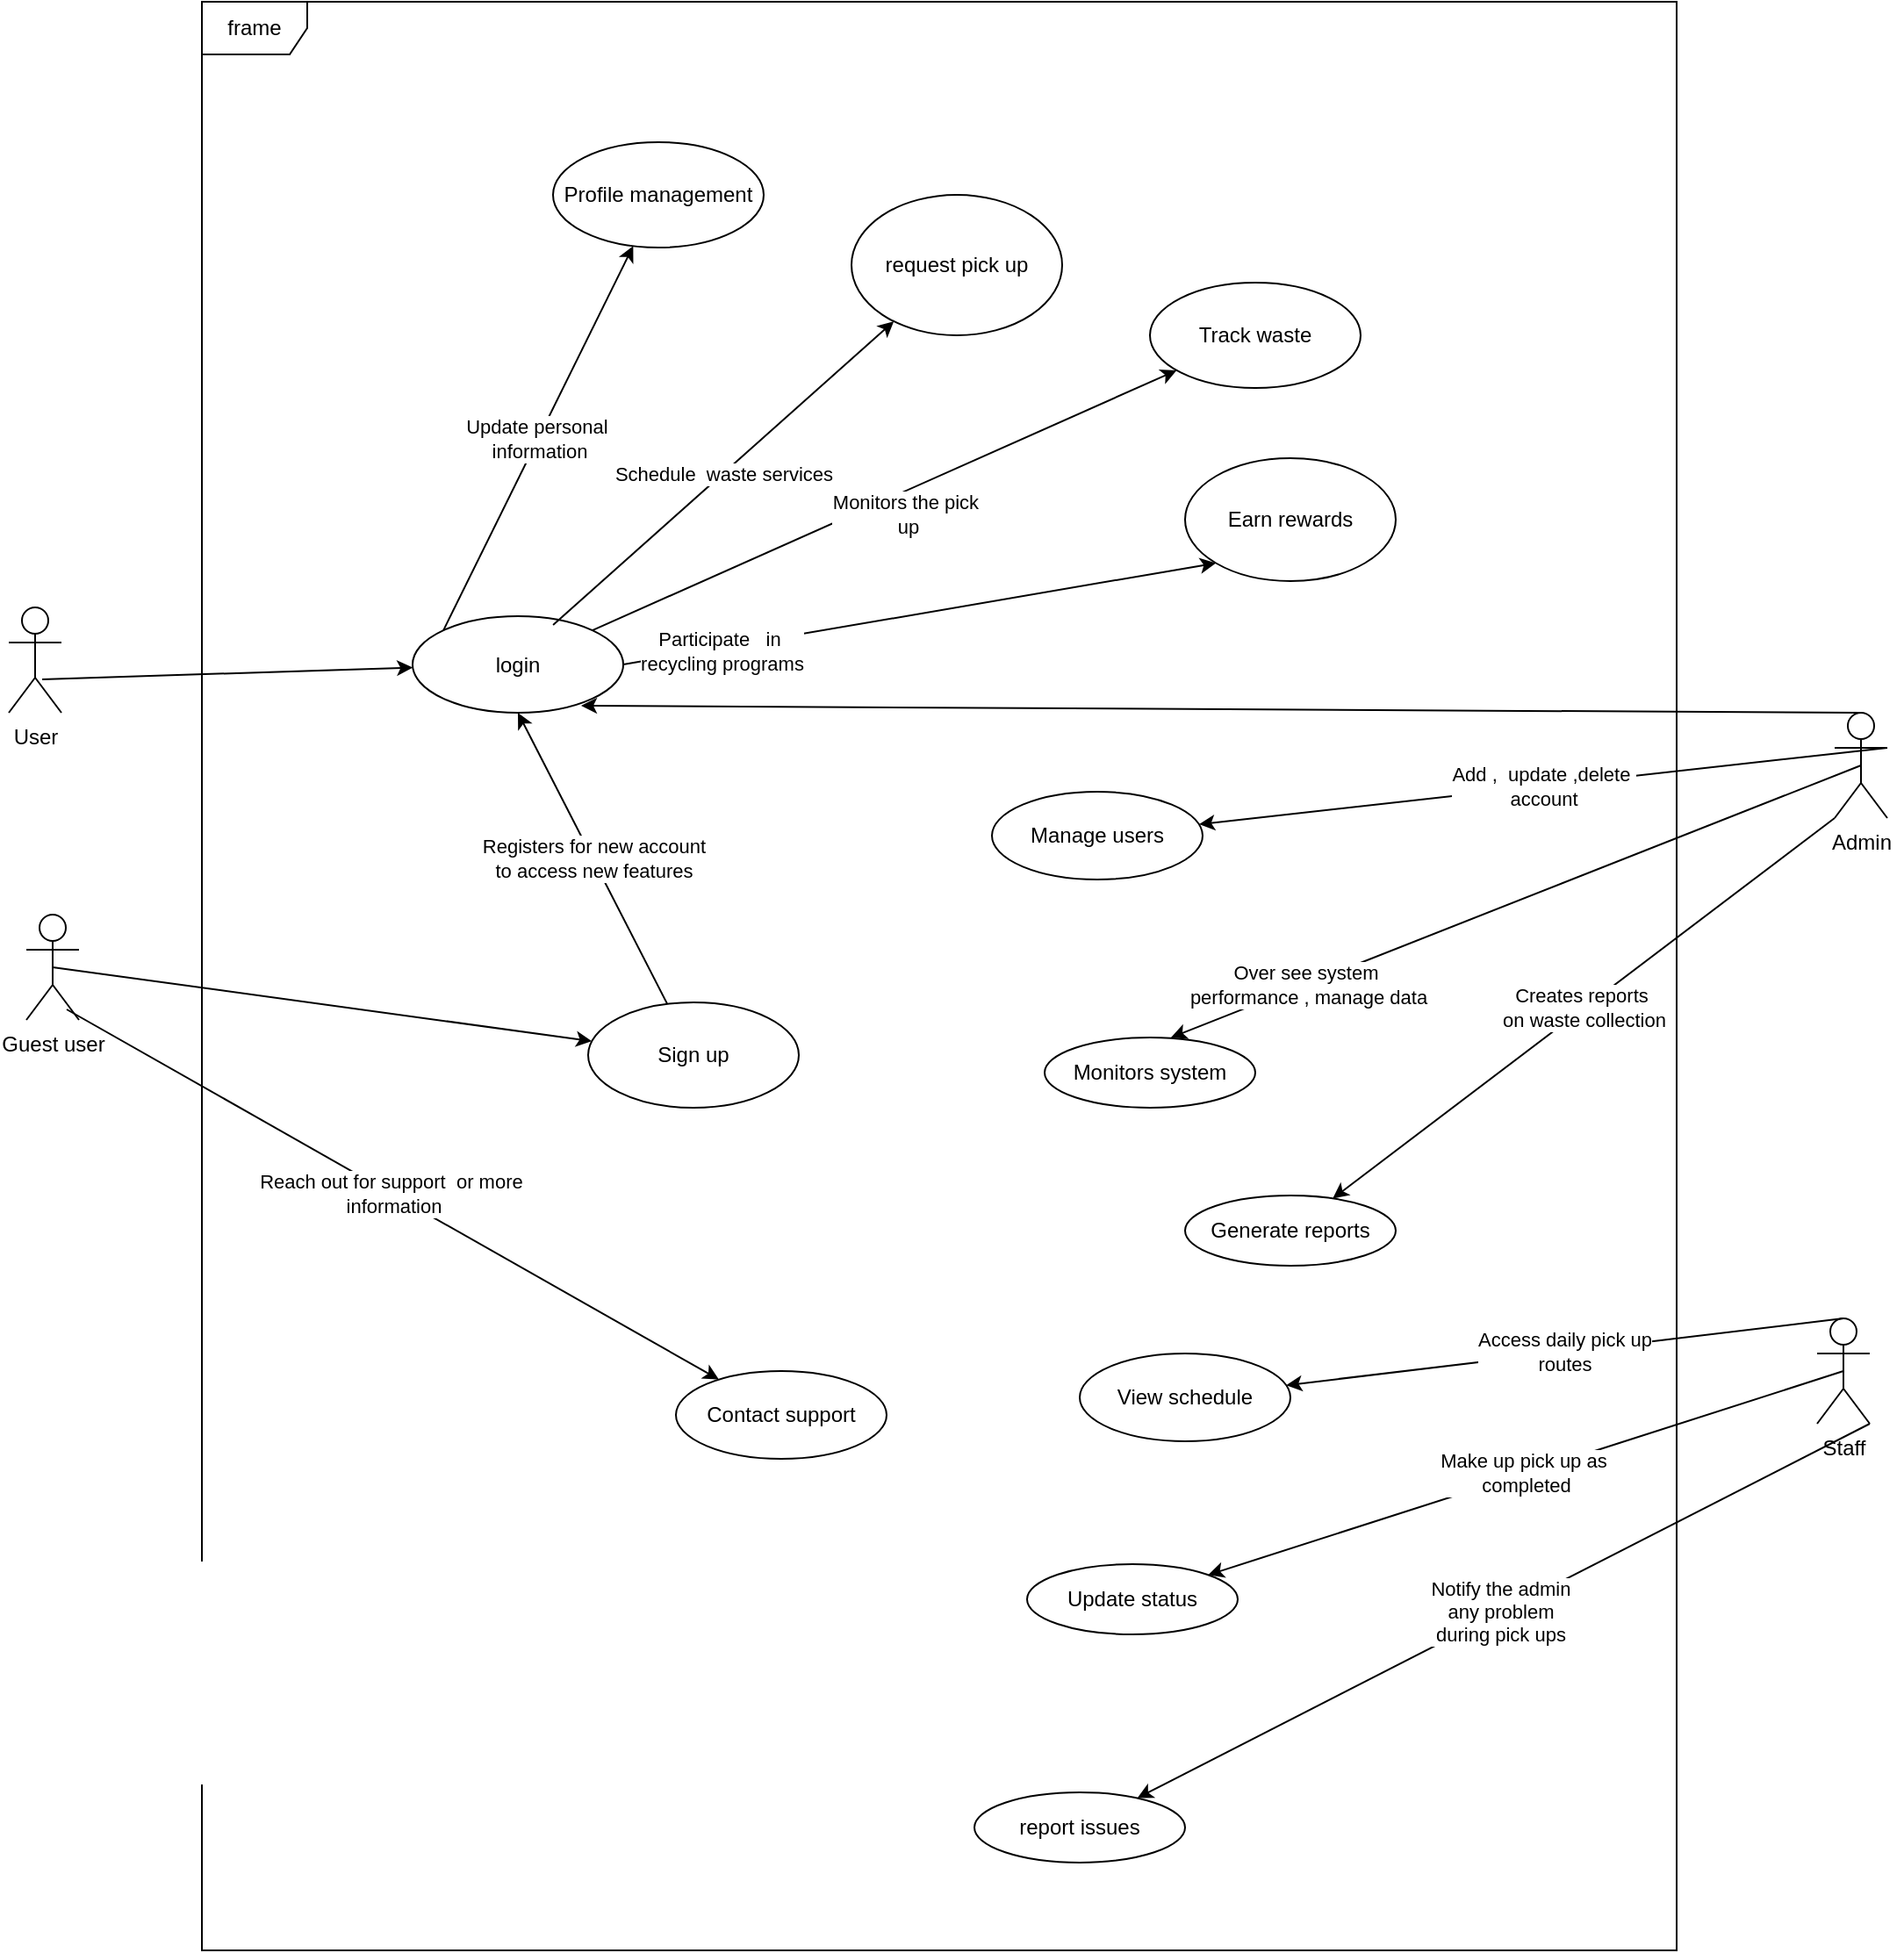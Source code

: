 <mxfile version="24.7.17" pages="2">
  <diagram name="Page-1" id="yqgxu_pVUWFc1bea6Q-u">
    <mxGraphModel grid="1" page="1" gridSize="10" guides="1" tooltips="1" connect="1" arrows="1" fold="1" pageScale="1" pageWidth="850" pageHeight="1100" math="0" shadow="0">
      <root>
        <mxCell id="0" />
        <mxCell id="1" parent="0" />
        <mxCell id="HeXZMOH1nJ_mKQGjhHPu-1" value="User" style="shape=umlActor;verticalLabelPosition=bottom;verticalAlign=top;html=1;outlineConnect=0;" vertex="1" parent="1">
          <mxGeometry x="160" y="285" width="30" height="60" as="geometry" />
        </mxCell>
        <mxCell id="HeXZMOH1nJ_mKQGjhHPu-2" value="login" style="ellipse;whiteSpace=wrap;html=1;" vertex="1" parent="1">
          <mxGeometry x="390" y="290" width="120" height="55" as="geometry" />
        </mxCell>
        <mxCell id="HeXZMOH1nJ_mKQGjhHPu-4" value="Profile management" style="ellipse;whiteSpace=wrap;html=1;" vertex="1" parent="1">
          <mxGeometry x="470" y="20" width="120" height="60" as="geometry" />
        </mxCell>
        <mxCell id="yDzCjR1i0tV_XkuV45wN-2" value="Guest user" style="shape=umlActor;verticalLabelPosition=bottom;verticalAlign=top;html=1;outlineConnect=0;" vertex="1" parent="1">
          <mxGeometry x="170" y="460" width="30" height="60" as="geometry" />
        </mxCell>
        <mxCell id="yDzCjR1i0tV_XkuV45wN-3" value="Admin" style="shape=umlActor;verticalLabelPosition=bottom;verticalAlign=top;html=1;outlineConnect=0;" vertex="1" parent="1">
          <mxGeometry x="1200" y="345" width="30" height="60" as="geometry" />
        </mxCell>
        <mxCell id="yDzCjR1i0tV_XkuV45wN-4" value="Sign up" style="ellipse;whiteSpace=wrap;html=1;" vertex="1" parent="1">
          <mxGeometry x="490" y="510" width="120" height="60" as="geometry" />
        </mxCell>
        <mxCell id="yDzCjR1i0tV_XkuV45wN-5" value="Contact support" style="ellipse;whiteSpace=wrap;html=1;" vertex="1" parent="1">
          <mxGeometry x="540" y="720" width="120" height="50" as="geometry" />
        </mxCell>
        <mxCell id="yDzCjR1i0tV_XkuV45wN-6" value="request pick up" style="ellipse;whiteSpace=wrap;html=1;" vertex="1" parent="1">
          <mxGeometry x="640" y="50" width="120" height="80" as="geometry" />
        </mxCell>
        <mxCell id="yDzCjR1i0tV_XkuV45wN-8" value="Track waste" style="ellipse;whiteSpace=wrap;html=1;" vertex="1" parent="1">
          <mxGeometry x="810" y="100" width="120" height="60" as="geometry" />
        </mxCell>
        <mxCell id="yDzCjR1i0tV_XkuV45wN-9" value="Earn rewards" style="ellipse;whiteSpace=wrap;html=1;" vertex="1" parent="1">
          <mxGeometry x="830" y="200" width="120" height="70" as="geometry" />
        </mxCell>
        <mxCell id="yDzCjR1i0tV_XkuV45wN-10" value="Manage users" style="ellipse;whiteSpace=wrap;html=1;" vertex="1" parent="1">
          <mxGeometry x="720" y="390" width="120" height="50" as="geometry" />
        </mxCell>
        <mxCell id="yDzCjR1i0tV_XkuV45wN-11" value="Monitors system" style="ellipse;whiteSpace=wrap;html=1;" vertex="1" parent="1">
          <mxGeometry x="750" y="530" width="120" height="40" as="geometry" />
        </mxCell>
        <mxCell id="yDzCjR1i0tV_XkuV45wN-12" value="Generate reports" style="ellipse;whiteSpace=wrap;html=1;" vertex="1" parent="1">
          <mxGeometry x="830" y="620" width="120" height="40" as="geometry" />
        </mxCell>
        <mxCell id="yDzCjR1i0tV_XkuV45wN-16" value="Staff" style="shape=umlActor;verticalLabelPosition=bottom;verticalAlign=top;html=1;outlineConnect=0;" vertex="1" parent="1">
          <mxGeometry x="1190" y="690" width="30" height="60" as="geometry" />
        </mxCell>
        <mxCell id="yDzCjR1i0tV_XkuV45wN-21" value="View schedule" style="ellipse;whiteSpace=wrap;html=1;" vertex="1" parent="1">
          <mxGeometry x="770" y="710" width="120" height="50" as="geometry" />
        </mxCell>
        <mxCell id="yDzCjR1i0tV_XkuV45wN-22" value="Update status" style="ellipse;whiteSpace=wrap;html=1;" vertex="1" parent="1">
          <mxGeometry x="740" y="830" width="120" height="40" as="geometry" />
        </mxCell>
        <mxCell id="yDzCjR1i0tV_XkuV45wN-23" value="report issues" style="ellipse;whiteSpace=wrap;html=1;" vertex="1" parent="1">
          <mxGeometry x="710" y="960" width="120" height="40" as="geometry" />
        </mxCell>
        <mxCell id="yDzCjR1i0tV_XkuV45wN-25" style="edgeStyle=orthogonalEdgeStyle;rounded=0;orthogonalLoop=1;jettySize=auto;html=1;exitX=0.5;exitY=1;exitDx=0;exitDy=0;" edge="1" parent="1" source="yDzCjR1i0tV_XkuV45wN-11" target="yDzCjR1i0tV_XkuV45wN-11">
          <mxGeometry relative="1" as="geometry" />
        </mxCell>
        <mxCell id="yDzCjR1i0tV_XkuV45wN-30" value="" style="endArrow=classic;html=1;rounded=0;exitX=0.5;exitY=0.5;exitDx=0;exitDy=0;exitPerimeter=0;" edge="1" parent="1" source="yDzCjR1i0tV_XkuV45wN-2" target="yDzCjR1i0tV_XkuV45wN-4">
          <mxGeometry width="50" height="50" relative="1" as="geometry">
            <mxPoint x="220" y="500" as="sourcePoint" />
            <mxPoint x="750" y="540" as="targetPoint" />
          </mxGeometry>
        </mxCell>
        <mxCell id="yDzCjR1i0tV_XkuV45wN-32" value="Reach out for support&amp;nbsp; or more&amp;nbsp;&lt;div&gt;information&lt;/div&gt;" style="endArrow=classic;html=1;rounded=0;exitX=0.767;exitY=0.9;exitDx=0;exitDy=0;exitPerimeter=0;" edge="1" parent="1" source="yDzCjR1i0tV_XkuV45wN-2" target="yDzCjR1i0tV_XkuV45wN-5">
          <mxGeometry width="50" height="50" relative="1" as="geometry">
            <mxPoint x="270" y="480" as="sourcePoint" />
            <mxPoint x="750" y="240" as="targetPoint" />
          </mxGeometry>
        </mxCell>
        <mxCell id="yDzCjR1i0tV_XkuV45wN-33" value="Update personal&amp;nbsp;&lt;div&gt;information&lt;/div&gt;" style="endArrow=classic;html=1;rounded=0;exitX=0;exitY=0;exitDx=0;exitDy=0;" edge="1" parent="1" source="HeXZMOH1nJ_mKQGjhHPu-2" target="HeXZMOH1nJ_mKQGjhHPu-4">
          <mxGeometry width="50" height="50" relative="1" as="geometry">
            <mxPoint x="700" y="290" as="sourcePoint" />
            <mxPoint x="750" y="240" as="targetPoint" />
          </mxGeometry>
        </mxCell>
        <mxCell id="yDzCjR1i0tV_XkuV45wN-34" value="Schedule&amp;nbsp; waste services" style="endArrow=classic;html=1;rounded=0;exitX=0.667;exitY=0.091;exitDx=0;exitDy=0;exitPerimeter=0;" edge="1" parent="1" source="HeXZMOH1nJ_mKQGjhHPu-2" target="yDzCjR1i0tV_XkuV45wN-6">
          <mxGeometry width="50" height="50" relative="1" as="geometry">
            <mxPoint x="700" y="290" as="sourcePoint" />
            <mxPoint x="750" y="240" as="targetPoint" />
          </mxGeometry>
        </mxCell>
        <mxCell id="yDzCjR1i0tV_XkuV45wN-35" value="" style="endArrow=classic;html=1;rounded=0;exitX=0.633;exitY=0.683;exitDx=0;exitDy=0;exitPerimeter=0;" edge="1" parent="1" source="HeXZMOH1nJ_mKQGjhHPu-1" target="HeXZMOH1nJ_mKQGjhHPu-2">
          <mxGeometry width="50" height="50" relative="1" as="geometry">
            <mxPoint x="700" y="290" as="sourcePoint" />
            <mxPoint x="750" y="240" as="targetPoint" />
          </mxGeometry>
        </mxCell>
        <mxCell id="yDzCjR1i0tV_XkuV45wN-36" value="Monitors the pick&amp;nbsp;&lt;div&gt;up&lt;/div&gt;" style="endArrow=classic;html=1;rounded=0;exitX=1;exitY=0;exitDx=0;exitDy=0;" edge="1" parent="1" source="HeXZMOH1nJ_mKQGjhHPu-2" target="yDzCjR1i0tV_XkuV45wN-8">
          <mxGeometry x="0.045" y="-12" width="50" height="50" relative="1" as="geometry">
            <mxPoint x="410" y="310" as="sourcePoint" />
            <mxPoint x="460" y="260" as="targetPoint" />
            <mxPoint x="1" as="offset" />
          </mxGeometry>
        </mxCell>
        <mxCell id="yDzCjR1i0tV_XkuV45wN-39" value="Registers for new account&lt;div&gt;to access new features&lt;/div&gt;" style="endArrow=classic;html=1;rounded=0;entryX=0.5;entryY=1;entryDx=0;entryDy=0;" edge="1" parent="1" source="yDzCjR1i0tV_XkuV45wN-4" target="HeXZMOH1nJ_mKQGjhHPu-2">
          <mxGeometry width="50" height="50" relative="1" as="geometry">
            <mxPoint x="700" y="290" as="sourcePoint" />
            <mxPoint x="350" y="350" as="targetPoint" />
          </mxGeometry>
        </mxCell>
        <mxCell id="yDzCjR1i0tV_XkuV45wN-40" value="" style="endArrow=classic;html=1;rounded=0;exitX=1;exitY=0.5;exitDx=0;exitDy=0;entryX=0;entryY=1;entryDx=0;entryDy=0;" edge="1" parent="1" source="HeXZMOH1nJ_mKQGjhHPu-2" target="yDzCjR1i0tV_XkuV45wN-9">
          <mxGeometry width="50" height="50" relative="1" as="geometry">
            <mxPoint x="700" y="490" as="sourcePoint" />
            <mxPoint x="780" y="200" as="targetPoint" />
          </mxGeometry>
        </mxCell>
        <mxCell id="yDzCjR1i0tV_XkuV45wN-53" value="Participate&amp;nbsp; &amp;nbsp;in&amp;nbsp;&lt;div&gt;recycling programs&lt;/div&gt;" style="edgeLabel;html=1;align=center;verticalAlign=middle;resizable=0;points=[];" connectable="0" vertex="1" parent="yDzCjR1i0tV_XkuV45wN-40">
          <mxGeometry x="-0.67" y="-2" relative="1" as="geometry">
            <mxPoint as="offset" />
          </mxGeometry>
        </mxCell>
        <mxCell id="yDzCjR1i0tV_XkuV45wN-42" value="" style="endArrow=classic;html=1;rounded=0;exitX=0.5;exitY=0;exitDx=0;exitDy=0;exitPerimeter=0;entryX=0.8;entryY=0.927;entryDx=0;entryDy=0;entryPerimeter=0;" edge="1" parent="1" source="yDzCjR1i0tV_XkuV45wN-3" target="HeXZMOH1nJ_mKQGjhHPu-2">
          <mxGeometry width="50" height="50" relative="1" as="geometry">
            <mxPoint x="700" y="490" as="sourcePoint" />
            <mxPoint x="750" y="440" as="targetPoint" />
          </mxGeometry>
        </mxCell>
        <mxCell id="yDzCjR1i0tV_XkuV45wN-43" value="Add ,&amp;nbsp; update ,delete&amp;nbsp;&lt;div&gt;account&lt;/div&gt;" style="endArrow=classic;html=1;rounded=0;exitX=1;exitY=0.333;exitDx=0;exitDy=0;exitPerimeter=0;" edge="1" parent="1" source="yDzCjR1i0tV_XkuV45wN-3" target="yDzCjR1i0tV_XkuV45wN-10">
          <mxGeometry width="50" height="50" relative="1" as="geometry">
            <mxPoint x="700" y="490" as="sourcePoint" />
            <mxPoint x="750" y="440" as="targetPoint" />
          </mxGeometry>
        </mxCell>
        <mxCell id="yDzCjR1i0tV_XkuV45wN-44" value="" style="endArrow=classic;html=1;rounded=0;entryX=0.6;entryY=0;entryDx=0;entryDy=0;entryPerimeter=0;exitX=0.5;exitY=0.5;exitDx=0;exitDy=0;exitPerimeter=0;" edge="1" parent="1" source="yDzCjR1i0tV_XkuV45wN-3" target="yDzCjR1i0tV_XkuV45wN-11">
          <mxGeometry width="50" height="50" relative="1" as="geometry">
            <mxPoint x="700" y="490" as="sourcePoint" />
            <mxPoint x="750" y="440" as="targetPoint" />
          </mxGeometry>
        </mxCell>
        <mxCell id="yDzCjR1i0tV_XkuV45wN-54" value="Over see system&amp;nbsp;&lt;div&gt;performance , manage data&lt;/div&gt;" style="edgeLabel;html=1;align=center;verticalAlign=middle;resizable=0;points=[];" connectable="0" vertex="1" parent="yDzCjR1i0tV_XkuV45wN-44">
          <mxGeometry x="0.604" relative="1" as="geometry">
            <mxPoint as="offset" />
          </mxGeometry>
        </mxCell>
        <mxCell id="yDzCjR1i0tV_XkuV45wN-45" value="Creates reports&amp;nbsp;&lt;div&gt;on waste collection&lt;/div&gt;" style="endArrow=classic;html=1;rounded=0;exitX=0;exitY=1;exitDx=0;exitDy=0;exitPerimeter=0;" edge="1" parent="1" source="yDzCjR1i0tV_XkuV45wN-3" target="yDzCjR1i0tV_XkuV45wN-12">
          <mxGeometry width="50" height="50" relative="1" as="geometry">
            <mxPoint x="700" y="490" as="sourcePoint" />
            <mxPoint x="750" y="440" as="targetPoint" />
          </mxGeometry>
        </mxCell>
        <mxCell id="yDzCjR1i0tV_XkuV45wN-46" value="Access daily pick up&lt;div&gt;routes&lt;/div&gt;" style="endArrow=classic;html=1;rounded=0;exitX=0.5;exitY=0;exitDx=0;exitDy=0;exitPerimeter=0;" edge="1" parent="1" source="yDzCjR1i0tV_XkuV45wN-16" target="yDzCjR1i0tV_XkuV45wN-21">
          <mxGeometry width="50" height="50" relative="1" as="geometry">
            <mxPoint x="1290" y="460" as="sourcePoint" />
            <mxPoint x="1100" y="630" as="targetPoint" />
          </mxGeometry>
        </mxCell>
        <mxCell id="yDzCjR1i0tV_XkuV45wN-47" value="Make up pick up as&amp;nbsp;&lt;div&gt;completed&lt;/div&gt;" style="endArrow=classic;html=1;rounded=0;exitX=0.5;exitY=0.5;exitDx=0;exitDy=0;exitPerimeter=0;" edge="1" parent="1" source="yDzCjR1i0tV_XkuV45wN-16" target="yDzCjR1i0tV_XkuV45wN-22">
          <mxGeometry width="50" height="50" relative="1" as="geometry">
            <mxPoint x="700" y="690" as="sourcePoint" />
            <mxPoint x="750" y="640" as="targetPoint" />
          </mxGeometry>
        </mxCell>
        <mxCell id="yDzCjR1i0tV_XkuV45wN-48" value="Notify the admin&amp;nbsp;&lt;div&gt;any problem&amp;nbsp;&lt;/div&gt;&lt;div&gt;during pick ups&amp;nbsp;&lt;/div&gt;" style="endArrow=classic;html=1;rounded=0;exitX=1;exitY=1;exitDx=0;exitDy=0;exitPerimeter=0;" edge="1" parent="1" source="yDzCjR1i0tV_XkuV45wN-16" target="yDzCjR1i0tV_XkuV45wN-23">
          <mxGeometry width="50" height="50" relative="1" as="geometry">
            <mxPoint x="700" y="690" as="sourcePoint" />
            <mxPoint x="750" y="640" as="targetPoint" />
          </mxGeometry>
        </mxCell>
        <mxCell id="yDzCjR1i0tV_XkuV45wN-60" value="frame" style="shape=umlFrame;whiteSpace=wrap;html=1;pointerEvents=0;" vertex="1" parent="1">
          <mxGeometry x="270" y="-60" width="840" height="1110" as="geometry" />
        </mxCell>
      </root>
    </mxGraphModel>
  </diagram>
  <diagram id="PWtjcU2erARN--JnFSJG" name="Page-2">
    <mxGraphModel grid="1" page="1" gridSize="10" guides="1" tooltips="1" connect="1" arrows="1" fold="1" pageScale="1" pageWidth="850" pageHeight="1100" math="0" shadow="0">
      <root>
        <mxCell id="0" />
        <mxCell id="1" parent="0" />
        <mxCell id="7_nCHV_kM9gVqLO-VquO-1" value="sequence diagram" style="shape=note;whiteSpace=wrap;html=1;backgroundOutline=1;fontColor=#000000;darkOpacity=0.05;fillColor=#FFF9B2;strokeColor=none;fillStyle=solid;direction=west;gradientDirection=north;gradientColor=#FFF2A1;shadow=1;size=20;pointerEvents=1;" vertex="1" parent="1">
          <mxGeometry x="90" y="20" width="140" height="160" as="geometry" />
        </mxCell>
        <mxCell id="7_nCHV_kM9gVqLO-VquO-2" style="edgeStyle=orthogonalEdgeStyle;rounded=0;orthogonalLoop=1;jettySize=auto;html=1;exitX=0.5;exitY=0;exitDx=0;exitDy=0;exitPerimeter=0;" edge="1" parent="1" source="7_nCHV_kM9gVqLO-VquO-1" target="7_nCHV_kM9gVqLO-VquO-1">
          <mxGeometry relative="1" as="geometry" />
        </mxCell>
        <mxCell id="PKiieN1I35BF59sLnJzJ-1" value="User" style="rounded=0;whiteSpace=wrap;html=1;" vertex="1" parent="1">
          <mxGeometry x="50" y="370" width="120" height="50" as="geometry" />
        </mxCell>
        <mxCell id="PKiieN1I35BF59sLnJzJ-2" value="System" style="rounded=0;whiteSpace=wrap;html=1;" vertex="1" parent="1">
          <mxGeometry x="260" y="370" width="120" height="50" as="geometry" />
        </mxCell>
        <mxCell id="PKiieN1I35BF59sLnJzJ-5" style="edgeStyle=orthogonalEdgeStyle;rounded=0;orthogonalLoop=1;jettySize=auto;html=1;exitX=0.5;exitY=1;exitDx=0;exitDy=0;" edge="1" parent="1" source="PKiieN1I35BF59sLnJzJ-3">
          <mxGeometry relative="1" as="geometry">
            <mxPoint x="560" y="430" as="targetPoint" />
            <Array as="points">
              <mxPoint x="560" y="425" />
            </Array>
          </mxGeometry>
        </mxCell>
        <mxCell id="PKiieN1I35BF59sLnJzJ-3" value="Database" style="rounded=0;whiteSpace=wrap;html=1;" vertex="1" parent="1">
          <mxGeometry x="490" y="365" width="120" height="60" as="geometry" />
        </mxCell>
        <mxCell id="PKiieN1I35BF59sLnJzJ-4" value="Waste service" style="rounded=0;whiteSpace=wrap;html=1;" vertex="1" parent="1">
          <mxGeometry x="690" y="370" width="120" height="55" as="geometry" />
        </mxCell>
        <mxCell id="PKiieN1I35BF59sLnJzJ-6" value="" style="html=1;points=[[0,0,0,0,5],[0,1,0,0,-5],[1,0,0,0,5],[1,1,0,0,-5]];perimeter=orthogonalPerimeter;outlineConnect=0;targetShapes=umlLifeline;portConstraint=eastwest;newEdgeStyle={&quot;curved&quot;:0,&quot;rounded&quot;:0};" vertex="1" parent="1">
          <mxGeometry x="105" y="510" width="10" height="540" as="geometry" />
        </mxCell>
        <mxCell id="PKiieN1I35BF59sLnJzJ-7" value="" style="endArrow=none;html=1;rounded=0;" edge="1" parent="1" source="PKiieN1I35BF59sLnJzJ-6" target="PKiieN1I35BF59sLnJzJ-1">
          <mxGeometry width="50" height="50" relative="1" as="geometry">
            <mxPoint x="210" y="630" as="sourcePoint" />
            <mxPoint x="220" y="500" as="targetPoint" />
          </mxGeometry>
        </mxCell>
        <mxCell id="PKiieN1I35BF59sLnJzJ-10" value="Login" style="endArrow=classic;html=1;rounded=0;" edge="1" parent="1">
          <mxGeometry width="50" height="50" relative="1" as="geometry">
            <mxPoint x="110" y="460" as="sourcePoint" />
            <mxPoint x="300" y="460" as="targetPoint" />
          </mxGeometry>
        </mxCell>
        <mxCell id="PKiieN1I35BF59sLnJzJ-16" value="" style="endArrow=none;html=1;rounded=0;" edge="1" parent="1">
          <mxGeometry width="50" height="50" relative="1" as="geometry">
            <mxPoint x="290" y="500" as="sourcePoint" />
            <mxPoint x="290" y="420" as="targetPoint" />
          </mxGeometry>
        </mxCell>
        <mxCell id="fwD1P0dQXngH8_zoePjx-1" value="Verify credentials" style="endArrow=classic;html=1;rounded=0;" edge="1" parent="1">
          <mxGeometry width="50" height="50" relative="1" as="geometry">
            <mxPoint x="310" y="480" as="sourcePoint" />
            <mxPoint x="540" y="480" as="targetPoint" />
          </mxGeometry>
        </mxCell>
        <mxCell id="fwD1P0dQXngH8_zoePjx-2" value="" style="endArrow=none;html=1;rounded=0;entryX=0.425;entryY=0.967;entryDx=0;entryDy=0;entryPerimeter=0;" edge="1" parent="1" target="PKiieN1I35BF59sLnJzJ-3">
          <mxGeometry width="50" height="50" relative="1" as="geometry">
            <mxPoint x="540" y="499" as="sourcePoint" />
            <mxPoint x="450" y="400" as="targetPoint" />
          </mxGeometry>
        </mxCell>
        <mxCell id="sHzzX4Ur3Gv-GkxNIC-D-14" value="" style="endArrow=none;dashed=1;html=1;rounded=0;" edge="1" parent="1">
          <mxGeometry width="50" height="50" relative="1" as="geometry">
            <mxPoint y="1000" as="sourcePoint" />
            <mxPoint x="850" y="1000" as="targetPoint" />
          </mxGeometry>
        </mxCell>
        <mxCell id="sHzzX4Ur3Gv-GkxNIC-D-16" value="Access denied" style="html=1;labelBackgroundColor=#ffffff;startArrow=none;startFill=0;startSize=6;endArrow=classic;endFill=1;endSize=6;jettySize=auto;orthogonalLoop=1;strokeWidth=1;dashed=1;fontSize=14;rounded=0;" edge="1" parent="1">
          <mxGeometry width="60" height="60" relative="1" as="geometry">
            <mxPoint x="260" y="1060" as="sourcePoint" />
            <mxPoint x="40" y="1060" as="targetPoint" />
          </mxGeometry>
        </mxCell>
        <mxCell id="sHzzX4Ur3Gv-GkxNIC-D-17" value="Invalid credentials" style="html=1;labelBackgroundColor=#ffffff;startArrow=none;startFill=0;startSize=6;endArrow=classic;endFill=1;endSize=6;jettySize=auto;orthogonalLoop=1;strokeWidth=1;dashed=1;fontSize=14;rounded=0;" edge="1" parent="1">
          <mxGeometry width="60" height="60" relative="1" as="geometry">
            <mxPoint x="500" y="1030" as="sourcePoint" />
            <mxPoint x="320" y="1030" as="targetPoint" />
          </mxGeometry>
        </mxCell>
        <mxCell id="sHzzX4Ur3Gv-GkxNIC-D-18" value="" style="swimlane;horizontal=0;whiteSpace=wrap;html=1;" vertex="1" parent="1">
          <mxGeometry x="20" y="850" width="320" height="130" as="geometry" />
        </mxCell>
        <mxCell id="sHzzX4Ur3Gv-GkxNIC-D-20" value="" style="html=1;points=[[0,0,0,0,5],[0,1,0,0,-5],[1,0,0,0,5],[1,1,0,0,-5]];perimeter=orthogonalPerimeter;outlineConnect=0;targetShapes=umlLifeline;portConstraint=eastwest;newEdgeStyle={&quot;curved&quot;:0,&quot;rounded&quot;:0};" vertex="1" parent="1">
          <mxGeometry x="290" y="500" width="10" height="350" as="geometry" />
        </mxCell>
        <mxCell id="sHzzX4Ur3Gv-GkxNIC-D-24" value="Schedule pickup&amp;nbsp; &amp;nbsp;" style="endArrow=classic;html=1;rounded=0;" edge="1" parent="1" source="sHzzX4Ur3Gv-GkxNIC-D-20">
          <mxGeometry width="50" height="50" relative="1" as="geometry">
            <mxPoint x="320" y="710" as="sourcePoint" />
            <mxPoint x="850" y="660" as="targetPoint" />
          </mxGeometry>
        </mxCell>
        <mxCell id="sHzzX4Ur3Gv-GkxNIC-D-25" value="" style="endArrow=classic;html=1;rounded=0;" edge="1" parent="1" target="sHzzX4Ur3Gv-GkxNIC-D-20">
          <mxGeometry width="50" height="50" relative="1" as="geometry">
            <mxPoint x="840" y="790" as="sourcePoint" />
            <mxPoint x="350" y="710" as="targetPoint" />
          </mxGeometry>
        </mxCell>
        <mxCell id="sHzzX4Ur3Gv-GkxNIC-D-27" value="" style="swimlane;startSize=0;" vertex="1" parent="1">
          <mxGeometry y="470" width="880" height="600" as="geometry" />
        </mxCell>
        <mxCell id="sHzzX4Ur3Gv-GkxNIC-D-34" value="" style="endArrow=classic;html=1;rounded=0;" edge="1" parent="sHzzX4Ur3Gv-GkxNIC-D-27">
          <mxGeometry width="50" height="50" relative="1" as="geometry">
            <mxPoint x="340" y="410" as="sourcePoint" />
            <mxPoint x="50" y="410" as="targetPoint" />
          </mxGeometry>
        </mxCell>
        <mxCell id="sHzzX4Ur3Gv-GkxNIC-D-38" value="" style="rounded=1;whiteSpace=wrap;html=1;" vertex="1" parent="sHzzX4Ur3Gv-GkxNIC-D-27">
          <mxGeometry x="80" y="420" width="230" height="60" as="geometry" />
        </mxCell>
        <mxCell id="sHzzX4Ur3Gv-GkxNIC-D-39" value="Track waste" style="endArrow=classic;html=1;rounded=0;exitX=1;exitY=0.5;exitDx=0;exitDy=0;" edge="1" parent="sHzzX4Ur3Gv-GkxNIC-D-27" source="sHzzX4Ur3Gv-GkxNIC-D-38">
          <mxGeometry width="50" height="50" relative="1" as="geometry">
            <mxPoint x="430" y="400" as="sourcePoint" />
            <mxPoint x="90" y="450" as="targetPoint" />
          </mxGeometry>
        </mxCell>
        <mxCell id="sHzzX4Ur3Gv-GkxNIC-D-41" value="Waste pick up" style="endArrow=classic;html=1;rounded=0;" edge="1" parent="1" source="PKiieN1I35BF59sLnJzJ-6" target="sHzzX4Ur3Gv-GkxNIC-D-20">
          <mxGeometry width="50" height="50" relative="1" as="geometry">
            <mxPoint x="150" y="570" as="sourcePoint" />
            <mxPoint x="265" y="570" as="targetPoint" />
          </mxGeometry>
        </mxCell>
        <mxCell id="sHzzX4Ur3Gv-GkxNIC-D-42" value="Success" style="text;html=1;align=center;verticalAlign=middle;resizable=0;points=[];autosize=1;strokeColor=none;fillColor=none;" vertex="1" parent="1">
          <mxGeometry x="-5" y="498" width="70" height="30" as="geometry" />
        </mxCell>
      </root>
    </mxGraphModel>
  </diagram>
</mxfile>
